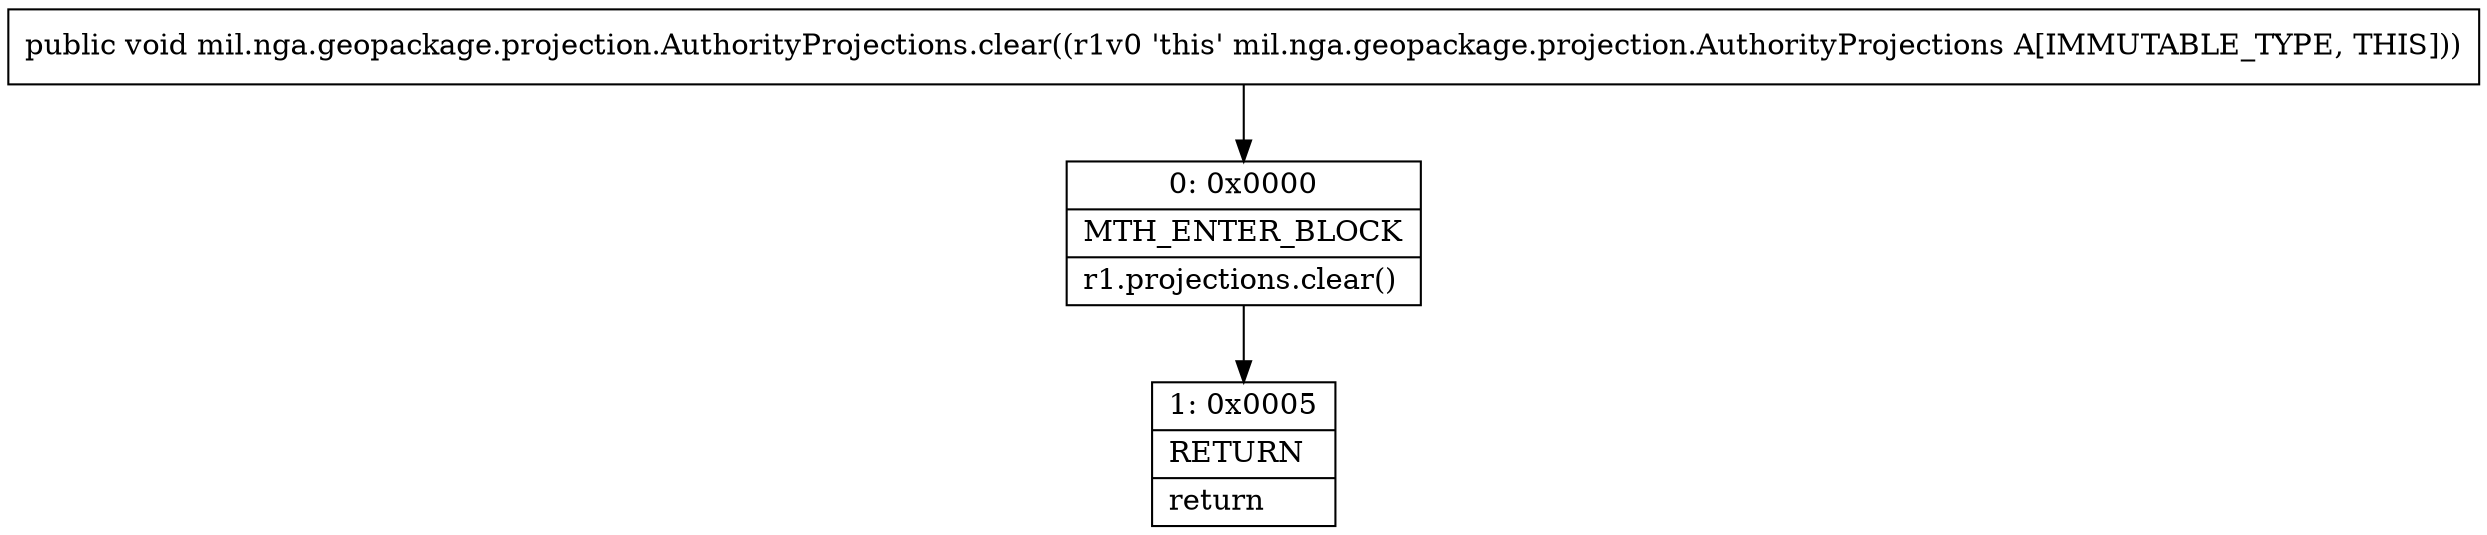 digraph "CFG formil.nga.geopackage.projection.AuthorityProjections.clear()V" {
Node_0 [shape=record,label="{0\:\ 0x0000|MTH_ENTER_BLOCK\l|r1.projections.clear()\l}"];
Node_1 [shape=record,label="{1\:\ 0x0005|RETURN\l|return\l}"];
MethodNode[shape=record,label="{public void mil.nga.geopackage.projection.AuthorityProjections.clear((r1v0 'this' mil.nga.geopackage.projection.AuthorityProjections A[IMMUTABLE_TYPE, THIS])) }"];
MethodNode -> Node_0;
Node_0 -> Node_1;
}

